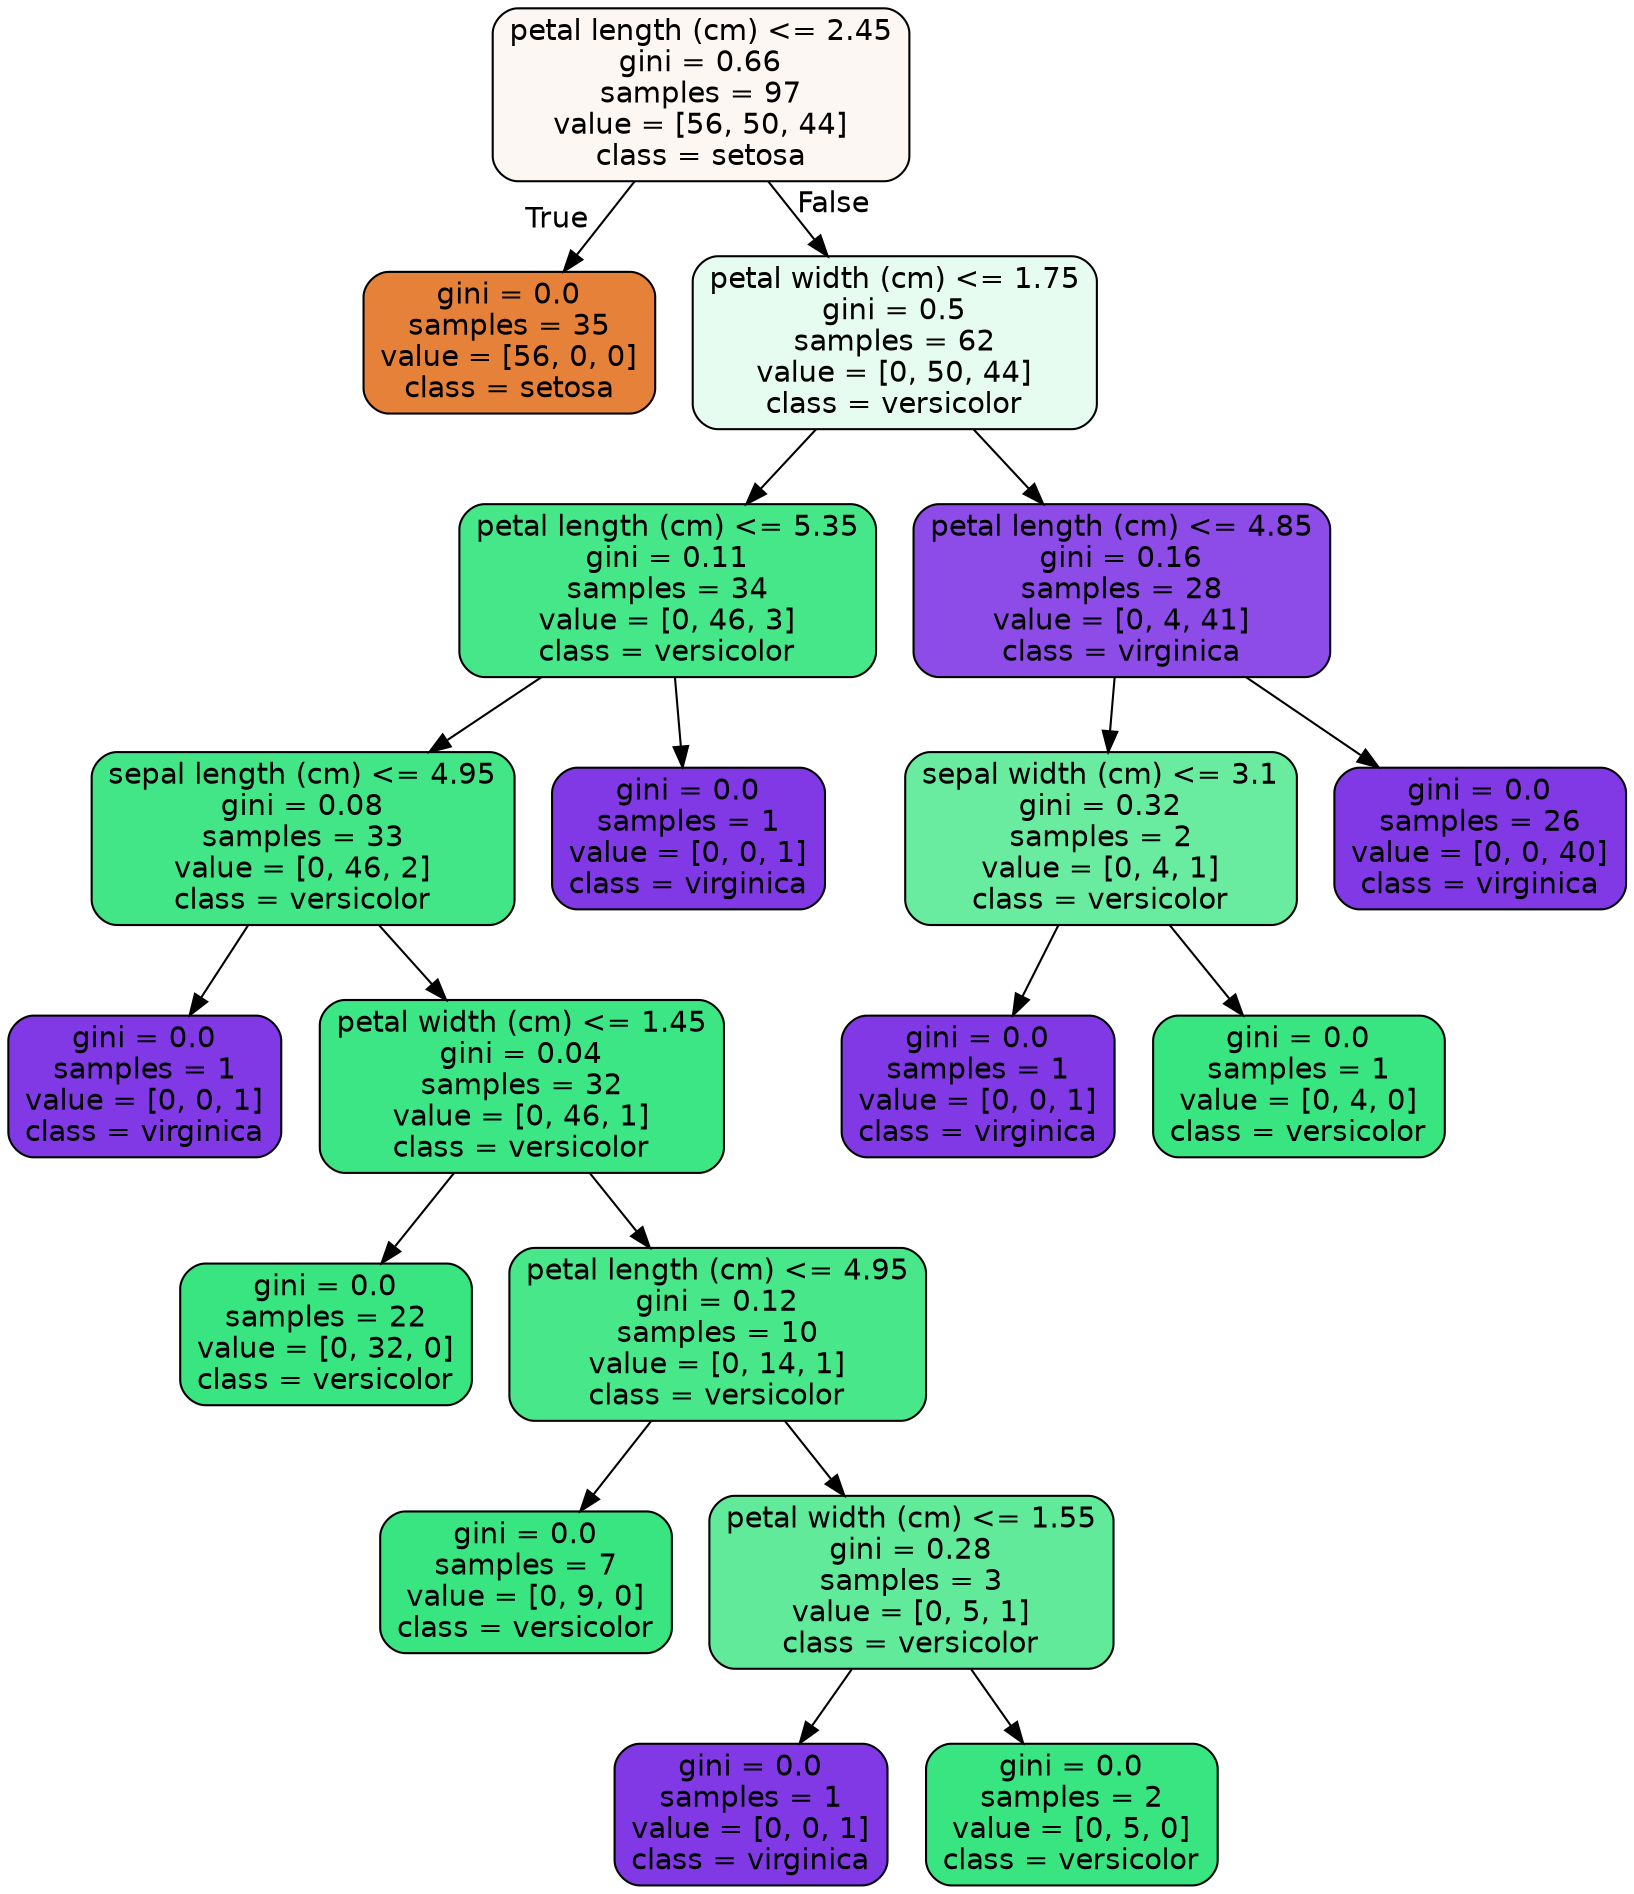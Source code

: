 digraph Tree {
node [shape=box, style="filled, rounded", color="black", fontname=helvetica] ;
edge [fontname=helvetica] ;
0 [label="petal length (cm) <= 2.45\ngini = 0.66\nsamples = 97\nvalue = [56, 50, 44]\nclass = setosa", fillcolor="#fdf7f3"] ;
1 [label="gini = 0.0\nsamples = 35\nvalue = [56, 0, 0]\nclass = setosa", fillcolor="#e58139"] ;
0 -> 1 [labeldistance=2.5, labelangle=45, headlabel="True"] ;
2 [label="petal width (cm) <= 1.75\ngini = 0.5\nsamples = 62\nvalue = [0, 50, 44]\nclass = versicolor", fillcolor="#e7fcf0"] ;
0 -> 2 [labeldistance=2.5, labelangle=-45, headlabel="False"] ;
3 [label="petal length (cm) <= 5.35\ngini = 0.11\nsamples = 34\nvalue = [0, 46, 3]\nclass = versicolor", fillcolor="#46e789"] ;
2 -> 3 ;
4 [label="sepal length (cm) <= 4.95\ngini = 0.08\nsamples = 33\nvalue = [0, 46, 2]\nclass = versicolor", fillcolor="#42e686"] ;
3 -> 4 ;
5 [label="gini = 0.0\nsamples = 1\nvalue = [0, 0, 1]\nclass = virginica", fillcolor="#8139e5"] ;
4 -> 5 ;
6 [label="petal width (cm) <= 1.45\ngini = 0.04\nsamples = 32\nvalue = [0, 46, 1]\nclass = versicolor", fillcolor="#3de684"] ;
4 -> 6 ;
7 [label="gini = 0.0\nsamples = 22\nvalue = [0, 32, 0]\nclass = versicolor", fillcolor="#39e581"] ;
6 -> 7 ;
8 [label="petal length (cm) <= 4.95\ngini = 0.12\nsamples = 10\nvalue = [0, 14, 1]\nclass = versicolor", fillcolor="#47e78a"] ;
6 -> 8 ;
9 [label="gini = 0.0\nsamples = 7\nvalue = [0, 9, 0]\nclass = versicolor", fillcolor="#39e581"] ;
8 -> 9 ;
10 [label="petal width (cm) <= 1.55\ngini = 0.28\nsamples = 3\nvalue = [0, 5, 1]\nclass = versicolor", fillcolor="#61ea9a"] ;
8 -> 10 ;
11 [label="gini = 0.0\nsamples = 1\nvalue = [0, 0, 1]\nclass = virginica", fillcolor="#8139e5"] ;
10 -> 11 ;
12 [label="gini = 0.0\nsamples = 2\nvalue = [0, 5, 0]\nclass = versicolor", fillcolor="#39e581"] ;
10 -> 12 ;
13 [label="gini = 0.0\nsamples = 1\nvalue = [0, 0, 1]\nclass = virginica", fillcolor="#8139e5"] ;
3 -> 13 ;
14 [label="petal length (cm) <= 4.85\ngini = 0.16\nsamples = 28\nvalue = [0, 4, 41]\nclass = virginica", fillcolor="#8d4ce8"] ;
2 -> 14 ;
15 [label="sepal width (cm) <= 3.1\ngini = 0.32\nsamples = 2\nvalue = [0, 4, 1]\nclass = versicolor", fillcolor="#6aeca0"] ;
14 -> 15 ;
16 [label="gini = 0.0\nsamples = 1\nvalue = [0, 0, 1]\nclass = virginica", fillcolor="#8139e5"] ;
15 -> 16 ;
17 [label="gini = 0.0\nsamples = 1\nvalue = [0, 4, 0]\nclass = versicolor", fillcolor="#39e581"] ;
15 -> 17 ;
18 [label="gini = 0.0\nsamples = 26\nvalue = [0, 0, 40]\nclass = virginica", fillcolor="#8139e5"] ;
14 -> 18 ;
}